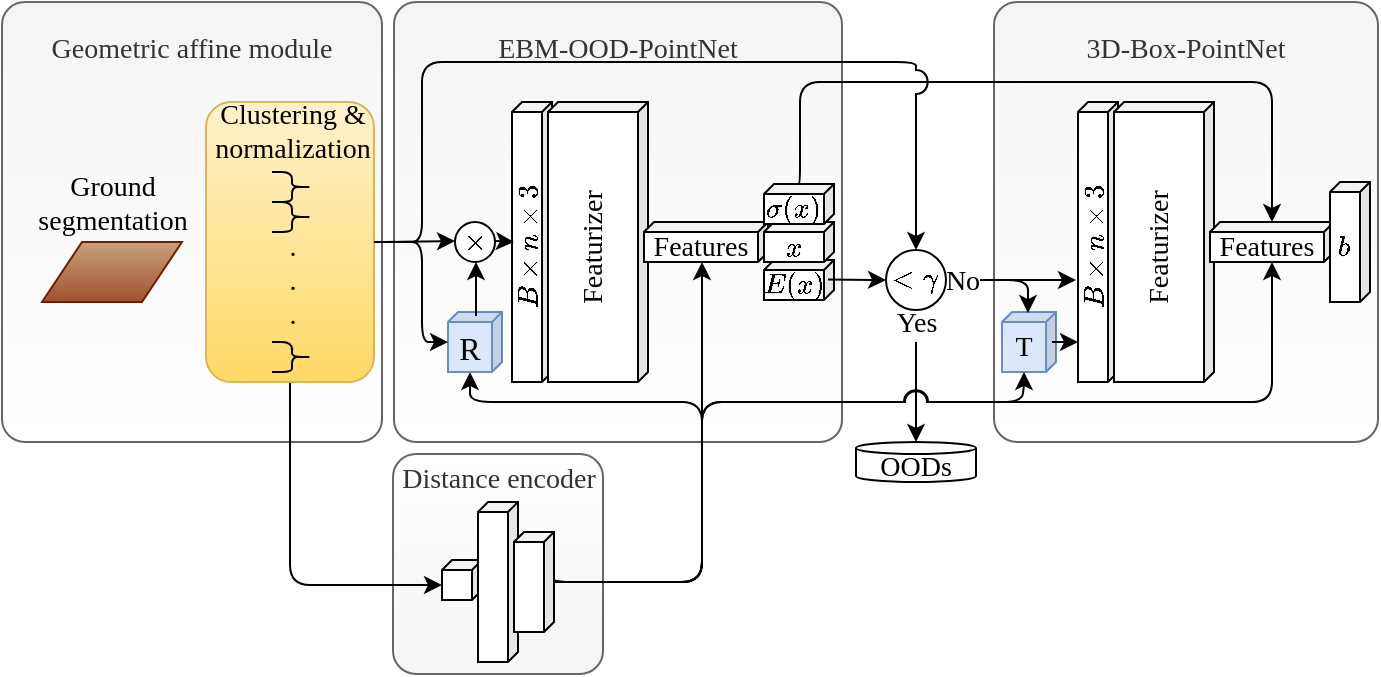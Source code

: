 <mxfile version="17.5.0" type="github">
  <diagram id="GZbshFFZDwSNXqe_PybA" name="Page-1">
    <mxGraphModel dx="675" dy="397" grid="1" gridSize="10" guides="1" tooltips="1" connect="1" arrows="1" fold="1" page="1" pageScale="1" pageWidth="827" pageHeight="1169" math="1" shadow="0">
      <root>
        <mxCell id="0" />
        <mxCell id="1" parent="0" />
        <mxCell id="Kx8_sQ4NVTLF2Z_cxWmw-1" value="&lt;div&gt;&lt;font style=&quot;font-size: 14px&quot;&gt;&lt;font face=&quot;Times New Roman&quot;&gt;Geometric affine module&lt;/font&gt;&lt;/font&gt;&lt;/div&gt;&lt;div&gt;&lt;font size=&quot;3&quot;&gt;&lt;font face=&quot;Times New Roman&quot;&gt;&lt;br&gt;&lt;/font&gt;&lt;/font&gt;&lt;/div&gt;&lt;div&gt;&lt;font size=&quot;3&quot;&gt;&lt;font face=&quot;Times New Roman&quot;&gt;&lt;br&gt;&lt;/font&gt;&lt;/font&gt;&lt;/div&gt;&lt;div&gt;&lt;font size=&quot;3&quot;&gt;&lt;font face=&quot;Times New Roman&quot;&gt;&lt;br&gt;&lt;/font&gt;&lt;/font&gt;&lt;/div&gt;&lt;div&gt;&lt;font size=&quot;3&quot;&gt;&lt;font face=&quot;Times New Roman&quot;&gt;&lt;br&gt;&lt;/font&gt;&lt;/font&gt;&lt;/div&gt;&lt;div&gt;&lt;font size=&quot;3&quot;&gt;&lt;font face=&quot;Times New Roman&quot;&gt;&lt;br&gt;&lt;/font&gt;&lt;/font&gt;&lt;/div&gt;&lt;div&gt;&lt;font size=&quot;3&quot;&gt;&lt;font face=&quot;Times New Roman&quot;&gt;&lt;br&gt;&lt;/font&gt;&lt;/font&gt;&lt;/div&gt;&lt;div&gt;&lt;font size=&quot;3&quot;&gt;&lt;font face=&quot;Times New Roman&quot;&gt;&lt;br&gt;&lt;/font&gt;&lt;/font&gt;&lt;/div&gt;&lt;div&gt;&lt;font size=&quot;3&quot;&gt;&lt;font face=&quot;Times New Roman&quot;&gt;&lt;br&gt;&lt;/font&gt;&lt;/font&gt;&lt;/div&gt;&lt;div&gt;&lt;font size=&quot;3&quot;&gt;&lt;font face=&quot;Times New Roman&quot;&gt;&lt;br&gt;&lt;/font&gt;&lt;/font&gt;&lt;/div&gt;" style="rounded=1;whiteSpace=wrap;html=1;arcSize=6;strokeWidth=1;perimeterSpacing=0;fillColor=#f5f5f5;fontColor=#333333;strokeColor=#666666;gradientColor=#ffffff;" parent="1" vertex="1">
          <mxGeometry x="70" y="10" width="190" height="220" as="geometry" />
        </mxCell>
        <mxCell id="l7Pvp1b1g0So3MUCpbeX-27" value="&lt;div&gt;Distance encoder&lt;/div&gt;&lt;div&gt;&lt;br&gt;&lt;/div&gt;&lt;div&gt;&lt;br&gt;&lt;/div&gt;&lt;div&gt;&lt;br&gt;&lt;/div&gt;&lt;div&gt;&lt;br&gt;&lt;/div&gt;&lt;div&gt;&lt;br&gt;&lt;/div&gt;" style="rounded=1;whiteSpace=wrap;html=1;fontFamily=Times New Roman;fontSize=14;gradientDirection=north;arcSize=11;fillColor=#f5f5f5;fontColor=#333333;strokeColor=#666666;gradientColor=#ffffff;" parent="1" vertex="1">
          <mxGeometry x="265.5" y="236" width="105" height="110" as="geometry" />
        </mxCell>
        <mxCell id="Kx8_sQ4NVTLF2Z_cxWmw-4" value="&lt;div&gt;&lt;font style=&quot;font-size: 14px&quot;&gt;&lt;font face=&quot;Times New Roman&quot;&gt;3D-Box-PointNet&lt;/font&gt;&lt;/font&gt;&lt;i&gt;&lt;font style=&quot;font-size: 14px&quot;&gt;&lt;font face=&quot;Times New Roman&quot;&gt;&lt;br&gt;&lt;/font&gt;&lt;/font&gt;&lt;/i&gt;&lt;/div&gt;&lt;div&gt;&lt;i&gt;&lt;font size=&quot;3&quot;&gt;&lt;font face=&quot;Times New Roman&quot;&gt;&lt;br&gt;&lt;/font&gt;&lt;/font&gt;&lt;/i&gt;&lt;/div&gt;&lt;div&gt;&lt;i&gt;&lt;font size=&quot;3&quot;&gt;&lt;font face=&quot;Times New Roman&quot;&gt;&lt;br&gt;&lt;/font&gt;&lt;/font&gt;&lt;/i&gt;&lt;/div&gt;&lt;div&gt;&lt;i&gt;&lt;font size=&quot;3&quot;&gt;&lt;font face=&quot;Times New Roman&quot;&gt;&lt;br&gt;&lt;/font&gt;&lt;/font&gt;&lt;/i&gt;&lt;/div&gt;&lt;div&gt;&lt;i&gt;&lt;font size=&quot;3&quot;&gt;&lt;font face=&quot;Times New Roman&quot;&gt;&lt;br&gt;&lt;/font&gt;&lt;/font&gt;&lt;/i&gt;&lt;/div&gt;&lt;div&gt;&lt;i&gt;&lt;font size=&quot;3&quot;&gt;&lt;font face=&quot;Times New Roman&quot;&gt;&lt;br&gt;&lt;/font&gt;&lt;/font&gt;&lt;/i&gt;&lt;/div&gt;&lt;div&gt;&lt;i&gt;&lt;font size=&quot;3&quot;&gt;&lt;font face=&quot;Times New Roman&quot;&gt;&lt;br&gt;&lt;/font&gt;&lt;/font&gt;&lt;/i&gt;&lt;/div&gt;&lt;div&gt;&lt;i&gt;&lt;font size=&quot;3&quot;&gt;&lt;font face=&quot;Times New Roman&quot;&gt;&lt;br&gt;&lt;/font&gt;&lt;/font&gt;&lt;/i&gt;&lt;/div&gt;&lt;div&gt;&lt;i&gt;&lt;font size=&quot;3&quot;&gt;&lt;font face=&quot;Times New Roman&quot;&gt;&lt;br&gt;&lt;/font&gt;&lt;/font&gt;&lt;/i&gt;&lt;/div&gt;&lt;div&gt;&lt;i&gt;&lt;font size=&quot;3&quot;&gt;&lt;font face=&quot;Times New Roman&quot;&gt;&lt;br&gt;&lt;/font&gt;&lt;/font&gt;&lt;/i&gt;&lt;/div&gt;" style="rounded=1;whiteSpace=wrap;html=1;arcSize=6;strokeWidth=1;perimeterSpacing=0;fillColor=#f5f5f5;strokeColor=#666666;fontColor=#333333;gradientColor=#FFFFFF;" parent="1" vertex="1">
          <mxGeometry x="566" y="10" width="192" height="220" as="geometry" />
        </mxCell>
        <mxCell id="Kx8_sQ4NVTLF2Z_cxWmw-3" value="&lt;div&gt;&lt;font style=&quot;font-size: 14px&quot;&gt;&lt;font face=&quot;Times New Roman&quot;&gt;EBM-OOD-PointNet&lt;/font&gt;&lt;/font&gt;&lt;i&gt;&lt;font style=&quot;font-size: 14px&quot;&gt;&lt;font face=&quot;Times New Roman&quot;&gt;&lt;br&gt;&lt;/font&gt;&lt;/font&gt;&lt;/i&gt;&lt;/div&gt;&lt;div&gt;&lt;i&gt;&lt;font size=&quot;3&quot;&gt;&lt;font face=&quot;Times New Roman&quot;&gt;&lt;br&gt;&lt;/font&gt;&lt;/font&gt;&lt;/i&gt;&lt;/div&gt;&lt;div&gt;&lt;i&gt;&lt;font size=&quot;3&quot;&gt;&lt;font face=&quot;Times New Roman&quot;&gt;&lt;br&gt;&lt;/font&gt;&lt;/font&gt;&lt;/i&gt;&lt;/div&gt;&lt;div&gt;&lt;i&gt;&lt;font size=&quot;3&quot;&gt;&lt;font face=&quot;Times New Roman&quot;&gt;&lt;br&gt;&lt;/font&gt;&lt;/font&gt;&lt;/i&gt;&lt;/div&gt;&lt;div&gt;&lt;i&gt;&lt;font size=&quot;3&quot;&gt;&lt;font face=&quot;Times New Roman&quot;&gt;&lt;br&gt;&lt;/font&gt;&lt;/font&gt;&lt;/i&gt;&lt;/div&gt;&lt;div&gt;&lt;i&gt;&lt;font size=&quot;3&quot;&gt;&lt;font face=&quot;Times New Roman&quot;&gt;&lt;br&gt;&lt;/font&gt;&lt;/font&gt;&lt;/i&gt;&lt;/div&gt;&lt;div&gt;&lt;i&gt;&lt;font size=&quot;3&quot;&gt;&lt;font face=&quot;Times New Roman&quot;&gt;&lt;br&gt;&lt;/font&gt;&lt;/font&gt;&lt;/i&gt;&lt;/div&gt;&lt;div&gt;&lt;i&gt;&lt;font size=&quot;3&quot;&gt;&lt;font face=&quot;Times New Roman&quot;&gt;&lt;br&gt;&lt;/font&gt;&lt;/font&gt;&lt;/i&gt;&lt;/div&gt;&lt;div&gt;&lt;i&gt;&lt;font size=&quot;3&quot;&gt;&lt;font face=&quot;Times New Roman&quot;&gt;&lt;br&gt;&lt;/font&gt;&lt;/font&gt;&lt;/i&gt;&lt;/div&gt;&lt;div&gt;&lt;i&gt;&lt;font size=&quot;3&quot;&gt;&lt;font face=&quot;Times New Roman&quot;&gt;&lt;br&gt;&lt;/font&gt;&lt;/font&gt;&lt;/i&gt;&lt;/div&gt;" style="rounded=1;whiteSpace=wrap;html=1;arcSize=5;strokeWidth=1;perimeterSpacing=0;fillColor=#f5f5f5;fontColor=#333333;strokeColor=#666666;gradientColor=#ffffff;" parent="1" vertex="1">
          <mxGeometry x="266" y="10" width="224" height="220" as="geometry" />
        </mxCell>
        <mxCell id="l7Pvp1b1g0So3MUCpbeX-33" style="edgeStyle=orthogonalEdgeStyle;rounded=1;orthogonalLoop=1;jettySize=auto;html=1;exitX=0;exitY=0;exitDx=0;exitDy=22.5;entryX=0;entryY=0;entryDx=16;entryDy=30;entryPerimeter=0;fontFamily=Times New Roman;fontSize=14;strokeWidth=1;exitPerimeter=0;" parent="1" source="l7Pvp1b1g0So3MUCpbeX-25" target="l7Pvp1b1g0So3MUCpbeX-8" edge="1">
          <mxGeometry relative="1" as="geometry">
            <Array as="points">
              <mxPoint x="346" y="300" />
              <mxPoint x="420" y="300" />
              <mxPoint x="420" y="210" />
              <mxPoint x="304" y="210" />
            </Array>
          </mxGeometry>
        </mxCell>
        <mxCell id="l7Pvp1b1g0So3MUCpbeX-34" style="edgeStyle=orthogonalEdgeStyle;rounded=1;orthogonalLoop=1;jettySize=auto;html=1;exitX=0;exitY=0;exitDx=0;exitDy=22.5;fontFamily=Times New Roman;fontSize=14;strokeWidth=1;exitPerimeter=0;" parent="1" source="l7Pvp1b1g0So3MUCpbeX-25" target="l7Pvp1b1g0So3MUCpbeX-4" edge="1">
          <mxGeometry relative="1" as="geometry">
            <Array as="points">
              <mxPoint x="346" y="300" />
              <mxPoint x="420" y="300" />
            </Array>
          </mxGeometry>
        </mxCell>
        <mxCell id="l7Pvp1b1g0So3MUCpbeX-40" style="edgeStyle=orthogonalEdgeStyle;rounded=1;orthogonalLoop=1;jettySize=auto;html=1;exitX=0.5;exitY=1;exitDx=0;exitDy=0;entryX=0;entryY=0;entryDx=20;entryDy=12.5;entryPerimeter=0;fontFamily=Times New Roman;fontSize=14;strokeWidth=1;" parent="1" source="Kx8_sQ4NVTLF2Z_cxWmw-23" target="l7Pvp1b1g0So3MUCpbeX-23" edge="1">
          <mxGeometry relative="1" as="geometry" />
        </mxCell>
        <mxCell id="Kx8_sQ4NVTLF2Z_cxWmw-23" value="" style="rounded=1;whiteSpace=wrap;html=1;fontFamily=Times New Roman;fontSize=14;strokeWidth=1;fillColor=#fff2cc;gradientColor=#ffd966;strokeColor=#d6b656;glass=0;shadow=0;sketch=0;" parent="1" vertex="1">
          <mxGeometry x="172" y="60" width="84" height="140" as="geometry" />
        </mxCell>
        <mxCell id="Kx8_sQ4NVTLF2Z_cxWmw-5" value="OODs" style="shape=cylinder3;whiteSpace=wrap;html=1;boundedLbl=1;backgroundOutline=1;size=3;fontFamily=Times New Roman;fontSize=14;strokeWidth=1;" parent="1" vertex="1">
          <mxGeometry x="497" y="230" width="60" height="20" as="geometry" />
        </mxCell>
        <mxCell id="Kx8_sQ4NVTLF2Z_cxWmw-6" value="" style="shape=parallelogram;perimeter=parallelogramPerimeter;whiteSpace=wrap;html=1;fixedSize=1;fontFamily=Times New Roman;fontSize=14;strokeWidth=1;fillColor=#a0522d;strokeColor=#6D1F00;fontColor=#ffffff;gradientColor=#C99F7F;gradientDirection=north;" parent="1" vertex="1">
          <mxGeometry x="90" y="130" width="70" height="30" as="geometry" />
        </mxCell>
        <mxCell id="Kx8_sQ4NVTLF2Z_cxWmw-7" value="&lt;div&gt;&lt;font style=&quot;font-size: 14px&quot;&gt;Ground&lt;br&gt;&lt;/font&gt;&lt;/div&gt;&lt;div&gt;&lt;font style=&quot;font-size: 12px&quot;&gt;&lt;font style=&quot;font-size: 14px&quot;&gt;segmentation&lt;/font&gt;&lt;br&gt;&lt;/font&gt;&lt;/div&gt;" style="text;html=1;resizable=0;autosize=1;align=center;verticalAlign=middle;points=[];fillColor=none;strokeColor=none;rounded=0;fontFamily=Times New Roman;fontSize=14;" parent="1" vertex="1">
          <mxGeometry x="80" y="91" width="90" height="40" as="geometry" />
        </mxCell>
        <mxCell id="Kx8_sQ4NVTLF2Z_cxWmw-10" value="" style="shape=curlyBracket;whiteSpace=wrap;html=1;rounded=1;flipH=1;fontFamily=Times New Roman;fontSize=14;strokeWidth=1;" parent="1" vertex="1">
          <mxGeometry x="205" y="95" width="20" height="15" as="geometry" />
        </mxCell>
        <mxCell id="Kx8_sQ4NVTLF2Z_cxWmw-17" value="&lt;div&gt;.&lt;/div&gt;&lt;div&gt;.&lt;/div&gt;&lt;div&gt;.&lt;br&gt;&lt;/div&gt;" style="text;html=1;resizable=0;autosize=1;align=center;verticalAlign=middle;points=[];fillColor=none;strokeColor=none;rounded=0;fontFamily=Times New Roman;fontSize=14;" parent="1" vertex="1">
          <mxGeometry x="205" y="120" width="20" height="60" as="geometry" />
        </mxCell>
        <mxCell id="Kx8_sQ4NVTLF2Z_cxWmw-18" value="&lt;div&gt;Clustering &amp;amp; &lt;br&gt;&lt;/div&gt;&lt;div&gt;normalization&lt;br&gt;&lt;/div&gt;" style="text;html=1;resizable=0;autosize=1;align=center;verticalAlign=middle;points=[];fillColor=none;strokeColor=none;rounded=0;fontFamily=Times New Roman;fontSize=14;" parent="1" vertex="1">
          <mxGeometry x="170" y="55" width="90" height="40" as="geometry" />
        </mxCell>
        <mxCell id="Kx8_sQ4NVTLF2Z_cxWmw-19" value="" style="shape=curlyBracket;whiteSpace=wrap;html=1;rounded=1;flipH=1;fontFamily=Times New Roman;fontSize=14;strokeWidth=1;size=0.5;" parent="1" vertex="1">
          <mxGeometry x="205" y="110" width="20" height="15" as="geometry" />
        </mxCell>
        <mxCell id="Kx8_sQ4NVTLF2Z_cxWmw-22" value="&#39;" style="shape=curlyBracket;whiteSpace=wrap;html=1;rounded=1;flipH=1;fontFamily=Times New Roman;fontSize=14;strokeWidth=1;size=0.5;" parent="1" vertex="1">
          <mxGeometry x="205" y="180" width="20" height="15" as="geometry" />
        </mxCell>
        <mxCell id="l7Pvp1b1g0So3MUCpbeX-1" value="&lt;div&gt;$$B\times n \times 3$$&lt;/div&gt;" style="shape=cube;whiteSpace=wrap;html=1;boundedLbl=1;backgroundOutline=1;darkOpacity=0.05;darkOpacity2=0.1;flipH=1;size=5;horizontal=0;" parent="1" vertex="1">
          <mxGeometry x="325" y="60" width="20" height="140" as="geometry" />
        </mxCell>
        <mxCell id="l7Pvp1b1g0So3MUCpbeX-2" value="&lt;font style=&quot;font-size: 14px&quot; face=&quot;Times New Roman&quot;&gt;Featurizer&lt;/font&gt;" style="shape=cube;whiteSpace=wrap;html=1;boundedLbl=1;backgroundOutline=1;darkOpacity=0.05;darkOpacity2=0.1;flipH=1;size=5;horizontal=0;" parent="1" vertex="1">
          <mxGeometry x="343" y="60" width="50" height="140" as="geometry" />
        </mxCell>
        <mxCell id="l7Pvp1b1g0So3MUCpbeX-4" value="&lt;font style=&quot;font-size: 14px&quot; face=&quot;Times New Roman&quot;&gt;Features&lt;/font&gt;" style="shape=cube;whiteSpace=wrap;html=1;boundedLbl=1;backgroundOutline=1;darkOpacity=0.05;darkOpacity2=0.1;flipH=1;size=5;" parent="1" vertex="1">
          <mxGeometry x="391" y="120" width="62" height="20" as="geometry" />
        </mxCell>
        <mxCell id="l7Pvp1b1g0So3MUCpbeX-6" value="$$E(x)$$" style="shape=cube;whiteSpace=wrap;html=1;boundedLbl=1;backgroundOutline=1;darkOpacity=0.05;darkOpacity2=0.1;flipH=1;size=5;" parent="1" vertex="1">
          <mxGeometry x="451" y="139" width="35" height="20" as="geometry" />
        </mxCell>
        <mxCell id="l7Pvp1b1g0So3MUCpbeX-38" style="edgeStyle=orthogonalEdgeStyle;rounded=1;orthogonalLoop=1;jettySize=auto;html=1;fontFamily=Times New Roman;fontSize=14;strokeWidth=1;jumpStyle=arc;jumpSize=12;exitX=0.557;exitY=0.075;exitDx=0;exitDy=0;exitPerimeter=0;" parent="1" source="l7Pvp1b1g0So3MUCpbeX-7" target="l7Pvp1b1g0So3MUCpbeX-11" edge="1">
          <mxGeometry relative="1" as="geometry">
            <Array as="points">
              <mxPoint x="469" y="103" />
              <mxPoint x="469" y="50" />
              <mxPoint x="705" y="50" />
            </Array>
            <mxPoint x="474" y="80" as="sourcePoint" />
            <mxPoint x="708" y="101" as="targetPoint" />
          </mxGeometry>
        </mxCell>
        <mxCell id="l7Pvp1b1g0So3MUCpbeX-8" value="&lt;font face=&quot;Times New Roman&quot;&gt;&lt;font size=&quot;3&quot;&gt;R&lt;/font&gt;&lt;/font&gt;" style="shape=cube;whiteSpace=wrap;html=1;boundedLbl=1;backgroundOutline=1;darkOpacity=0.05;darkOpacity2=0.1;flipH=1;size=5;fillColor=#dae8fc;strokeColor=#6c8ebf;" parent="1" vertex="1">
          <mxGeometry x="293" y="165" width="27" height="30" as="geometry" />
        </mxCell>
        <mxCell id="l7Pvp1b1g0So3MUCpbeX-9" value="&lt;div&gt;$$B\times n \times 3$$&lt;/div&gt;" style="shape=cube;whiteSpace=wrap;html=1;boundedLbl=1;backgroundOutline=1;darkOpacity=0.05;darkOpacity2=0.1;flipH=1;size=5;horizontal=0;" parent="1" vertex="1">
          <mxGeometry x="608" y="60" width="20" height="140" as="geometry" />
        </mxCell>
        <mxCell id="l7Pvp1b1g0So3MUCpbeX-10" value="&lt;font style=&quot;font-size: 14px&quot; face=&quot;Times New Roman&quot;&gt;Featurizer&lt;/font&gt;" style="shape=cube;whiteSpace=wrap;html=1;boundedLbl=1;backgroundOutline=1;darkOpacity=0.05;darkOpacity2=0.1;flipH=1;size=5;horizontal=0;" parent="1" vertex="1">
          <mxGeometry x="626" y="60" width="50" height="140" as="geometry" />
        </mxCell>
        <mxCell id="l7Pvp1b1g0So3MUCpbeX-11" value="&lt;font style=&quot;font-size: 14px&quot; face=&quot;Times New Roman&quot;&gt;Features&lt;/font&gt;" style="shape=cube;whiteSpace=wrap;html=1;boundedLbl=1;backgroundOutline=1;darkOpacity=0.05;darkOpacity2=0.1;flipH=1;size=5;" parent="1" vertex="1">
          <mxGeometry x="674" y="120" width="62" height="20" as="geometry" />
        </mxCell>
        <mxCell id="l7Pvp1b1g0So3MUCpbeX-15" value="&lt;font style=&quot;font-size: 14px&quot; face=&quot;Times New Roman&quot;&gt;T&lt;/font&gt;" style="shape=cube;whiteSpace=wrap;html=1;boundedLbl=1;backgroundOutline=1;darkOpacity=0.05;darkOpacity2=0.1;flipH=1;size=5;fillColor=#dae8fc;strokeColor=#6c8ebf;" parent="1" vertex="1">
          <mxGeometry x="570" y="165" width="27" height="30" as="geometry" />
        </mxCell>
        <mxCell id="l7Pvp1b1g0So3MUCpbeX-16" value="$$b$$" style="shape=cube;whiteSpace=wrap;html=1;boundedLbl=1;backgroundOutline=1;darkOpacity=0.05;darkOpacity2=0.1;flipH=1;size=5;" parent="1" vertex="1">
          <mxGeometry x="734" y="100" width="20" height="60" as="geometry" />
        </mxCell>
        <mxCell id="l7Pvp1b1g0So3MUCpbeX-53" style="edgeStyle=orthogonalEdgeStyle;rounded=1;orthogonalLoop=1;jettySize=auto;html=1;exitX=0.5;exitY=1;exitDx=0;exitDy=0;entryX=0.5;entryY=0;entryDx=0;entryDy=0;entryPerimeter=0;fontFamily=Times New Roman;fontSize=14;strokeWidth=1;fillColor=default;" parent="1" source="l7Pvp1b1g0So3MUCpbeX-19" target="Kx8_sQ4NVTLF2Z_cxWmw-5" edge="1">
          <mxGeometry relative="1" as="geometry" />
        </mxCell>
        <mxCell id="zbhCJNr6Q9Qe1wm5qdiB-11" value="Yes" style="edgeLabel;html=1;align=center;verticalAlign=middle;resizable=0;points=[];fontSize=14;fontFamily=Times New Roman;" vertex="1" connectable="0" parent="l7Pvp1b1g0So3MUCpbeX-53">
          <mxGeometry x="-0.196" relative="1" as="geometry">
            <mxPoint y="-20" as="offset" />
          </mxGeometry>
        </mxCell>
        <mxCell id="zbhCJNr6Q9Qe1wm5qdiB-15" style="edgeStyle=orthogonalEdgeStyle;rounded=1;jumpStyle=arc;jumpSize=11;orthogonalLoop=1;jettySize=auto;html=1;exitX=1;exitY=0.5;exitDx=0;exitDy=0;fontFamily=Times New Roman;fontSize=14;entryX=0.519;entryY=0.017;entryDx=0;entryDy=0;entryPerimeter=0;" edge="1" parent="1" source="l7Pvp1b1g0So3MUCpbeX-19" target="l7Pvp1b1g0So3MUCpbeX-15">
          <mxGeometry relative="1" as="geometry">
            <mxPoint x="560" y="149" as="targetPoint" />
            <Array as="points">
              <mxPoint x="583" y="149" />
            </Array>
          </mxGeometry>
        </mxCell>
        <mxCell id="zbhCJNr6Q9Qe1wm5qdiB-16" value="No" style="edgeStyle=orthogonalEdgeStyle;rounded=1;jumpStyle=arc;jumpSize=11;orthogonalLoop=1;jettySize=auto;html=1;exitX=1;exitY=0.5;exitDx=0;exitDy=0;entryX=1.05;entryY=0.636;entryDx=0;entryDy=0;entryPerimeter=0;fontFamily=Times New Roman;fontSize=14;" edge="1" parent="1" source="l7Pvp1b1g0So3MUCpbeX-19" target="l7Pvp1b1g0So3MUCpbeX-9">
          <mxGeometry x="-0.754" y="-1" relative="1" as="geometry">
            <mxPoint as="offset" />
          </mxGeometry>
        </mxCell>
        <mxCell id="l7Pvp1b1g0So3MUCpbeX-19" value="$$&amp;lt; \gamma$$" style="ellipse;whiteSpace=wrap;html=1;aspect=fixed;fontFamily=Times New Roman;fontSize=14;" parent="1" vertex="1">
          <mxGeometry x="512" y="134" width="30" height="30" as="geometry" />
        </mxCell>
        <mxCell id="l7Pvp1b1g0So3MUCpbeX-23" value="" style="shape=cube;whiteSpace=wrap;html=1;boundedLbl=1;backgroundOutline=1;darkOpacity=0.05;darkOpacity2=0.1;flipH=1;size=5;" parent="1" vertex="1">
          <mxGeometry x="290" y="289" width="20" height="20" as="geometry" />
        </mxCell>
        <mxCell id="l7Pvp1b1g0So3MUCpbeX-24" value="" style="shape=cube;whiteSpace=wrap;html=1;boundedLbl=1;backgroundOutline=1;darkOpacity=0.05;darkOpacity2=0.1;flipH=1;size=5;gradientColor=none;gradientDirection=north;" parent="1" vertex="1">
          <mxGeometry x="308" y="260" width="20" height="80" as="geometry" />
        </mxCell>
        <mxCell id="l7Pvp1b1g0So3MUCpbeX-25" value="" style="shape=cube;whiteSpace=wrap;html=1;boundedLbl=1;backgroundOutline=1;darkOpacity=0.05;darkOpacity2=0.1;flipH=1;size=5;" parent="1" vertex="1">
          <mxGeometry x="326" y="275" width="20" height="50" as="geometry" />
        </mxCell>
        <mxCell id="l7Pvp1b1g0So3MUCpbeX-42" value="&lt;div&gt;$$\times$$&lt;/div&gt;" style="ellipse;whiteSpace=wrap;html=1;aspect=fixed;fontFamily=Times New Roman;fontSize=14;gradientColor=none;gradientDirection=north;" parent="1" vertex="1">
          <mxGeometry x="296.5" y="120" width="20" height="20" as="geometry" />
        </mxCell>
        <mxCell id="l7Pvp1b1g0So3MUCpbeX-47" value="" style="endArrow=classic;html=1;rounded=1;fontFamily=Times New Roman;fontSize=14;strokeWidth=1;fillColor=default;" parent="1" edge="1">
          <mxGeometry width="50" height="50" relative="1" as="geometry">
            <mxPoint x="260" y="130" as="sourcePoint" />
            <mxPoint x="296.5" y="129.5" as="targetPoint" />
          </mxGeometry>
        </mxCell>
        <mxCell id="l7Pvp1b1g0So3MUCpbeX-48" value="" style="endArrow=classic;html=1;rounded=1;fontFamily=Times New Roman;fontSize=14;strokeWidth=1;fillColor=default;edgeStyle=orthogonalEdgeStyle;" parent="1" edge="1">
          <mxGeometry width="50" height="50" relative="1" as="geometry">
            <mxPoint x="270" y="130" as="sourcePoint" />
            <mxPoint x="293" y="180" as="targetPoint" />
            <Array as="points">
              <mxPoint x="280" y="130" />
              <mxPoint x="280" y="180" />
            </Array>
          </mxGeometry>
        </mxCell>
        <mxCell id="l7Pvp1b1g0So3MUCpbeX-49" value="" style="endArrow=classic;html=1;rounded=1;fontFamily=Times New Roman;fontSize=14;strokeWidth=1;fillColor=default;" parent="1" edge="1">
          <mxGeometry width="50" height="50" relative="1" as="geometry">
            <mxPoint x="307" y="167" as="sourcePoint" />
            <mxPoint x="307" y="140" as="targetPoint" />
          </mxGeometry>
        </mxCell>
        <mxCell id="l7Pvp1b1g0So3MUCpbeX-50" value="" style="endArrow=classic;html=1;rounded=1;fontFamily=Times New Roman;fontSize=14;strokeWidth=1;fillColor=default;" parent="1" edge="1">
          <mxGeometry width="50" height="50" relative="1" as="geometry">
            <mxPoint x="316.5" y="129.5" as="sourcePoint" />
            <mxPoint x="326" y="130" as="targetPoint" />
          </mxGeometry>
        </mxCell>
        <mxCell id="l7Pvp1b1g0So3MUCpbeX-5" value="$$x$$" style="shape=cube;whiteSpace=wrap;html=1;boundedLbl=1;backgroundOutline=1;darkOpacity=0.05;darkOpacity2=0.1;flipH=1;size=5;" parent="1" vertex="1">
          <mxGeometry x="451" y="120" width="35" height="20" as="geometry" />
        </mxCell>
        <mxCell id="l7Pvp1b1g0So3MUCpbeX-7" value="$$\sigma(x)$$" style="shape=cube;whiteSpace=wrap;html=1;boundedLbl=1;backgroundOutline=1;darkOpacity=0.05;darkOpacity2=0.1;flipH=1;size=5;" parent="1" vertex="1">
          <mxGeometry x="451" y="101" width="35" height="20" as="geometry" />
        </mxCell>
        <mxCell id="l7Pvp1b1g0So3MUCpbeX-52" style="edgeStyle=orthogonalEdgeStyle;rounded=1;orthogonalLoop=1;jettySize=auto;html=1;entryX=0.5;entryY=0;entryDx=0;entryDy=0;fontFamily=Times New Roman;fontSize=14;strokeWidth=1;fillColor=default;jumpStyle=arc;jumpSize=12;exitX=1;exitY=0.5;exitDx=0;exitDy=0;" parent="1" source="Kx8_sQ4NVTLF2Z_cxWmw-23" target="l7Pvp1b1g0So3MUCpbeX-19" edge="1">
          <mxGeometry relative="1" as="geometry">
            <Array as="points">
              <mxPoint x="280" y="130" />
              <mxPoint x="280" y="40" />
              <mxPoint x="527" y="40" />
            </Array>
            <mxPoint x="260" y="130" as="sourcePoint" />
          </mxGeometry>
        </mxCell>
        <mxCell id="l7Pvp1b1g0So3MUCpbeX-36" style="edgeStyle=orthogonalEdgeStyle;rounded=1;orthogonalLoop=1;jettySize=auto;html=1;exitX=0;exitY=0;exitDx=0;exitDy=22.5;fontFamily=Times New Roman;fontSize=14;strokeWidth=1;exitPerimeter=0;jumpStyle=arc;jumpSize=12;" parent="1" source="l7Pvp1b1g0So3MUCpbeX-25" target="l7Pvp1b1g0So3MUCpbeX-11" edge="1">
          <mxGeometry relative="1" as="geometry">
            <Array as="points">
              <mxPoint x="346" y="300" />
              <mxPoint x="420" y="300" />
              <mxPoint x="420" y="210" />
              <mxPoint x="705" y="210" />
            </Array>
          </mxGeometry>
        </mxCell>
        <mxCell id="l7Pvp1b1g0So3MUCpbeX-35" style="edgeStyle=orthogonalEdgeStyle;rounded=1;orthogonalLoop=1;jettySize=auto;html=1;entryX=0;entryY=0;entryDx=16;entryDy=30;entryPerimeter=0;fontFamily=Times New Roman;fontSize=14;strokeWidth=1;jumpStyle=arc;jumpSize=11;" parent="1" target="l7Pvp1b1g0So3MUCpbeX-15" edge="1">
          <mxGeometry relative="1" as="geometry">
            <Array as="points">
              <mxPoint x="346" y="300" />
              <mxPoint x="420" y="300" />
              <mxPoint x="420" y="210" />
              <mxPoint x="580" y="210" />
              <mxPoint x="580" y="200" />
              <mxPoint x="581" y="200" />
            </Array>
            <mxPoint x="346" y="300" as="sourcePoint" />
          </mxGeometry>
        </mxCell>
        <mxCell id="zbhCJNr6Q9Qe1wm5qdiB-6" value="" style="endArrow=classic;html=1;rounded=0;jumpStyle=arc;jumpSize=11;" edge="1" parent="1">
          <mxGeometry width="50" height="50" relative="1" as="geometry">
            <mxPoint x="595" y="180" as="sourcePoint" />
            <mxPoint x="608" y="180" as="targetPoint" />
          </mxGeometry>
        </mxCell>
        <mxCell id="zbhCJNr6Q9Qe1wm5qdiB-10" value="" style="endArrow=classic;html=1;rounded=0;jumpStyle=arc;jumpSize=11;entryX=0;entryY=0.5;entryDx=0;entryDy=0;" edge="1" parent="1" target="l7Pvp1b1g0So3MUCpbeX-19">
          <mxGeometry width="50" height="50" relative="1" as="geometry">
            <mxPoint x="483" y="148.75" as="sourcePoint" />
            <mxPoint x="505" y="148.75" as="targetPoint" />
          </mxGeometry>
        </mxCell>
      </root>
    </mxGraphModel>
  </diagram>
</mxfile>
